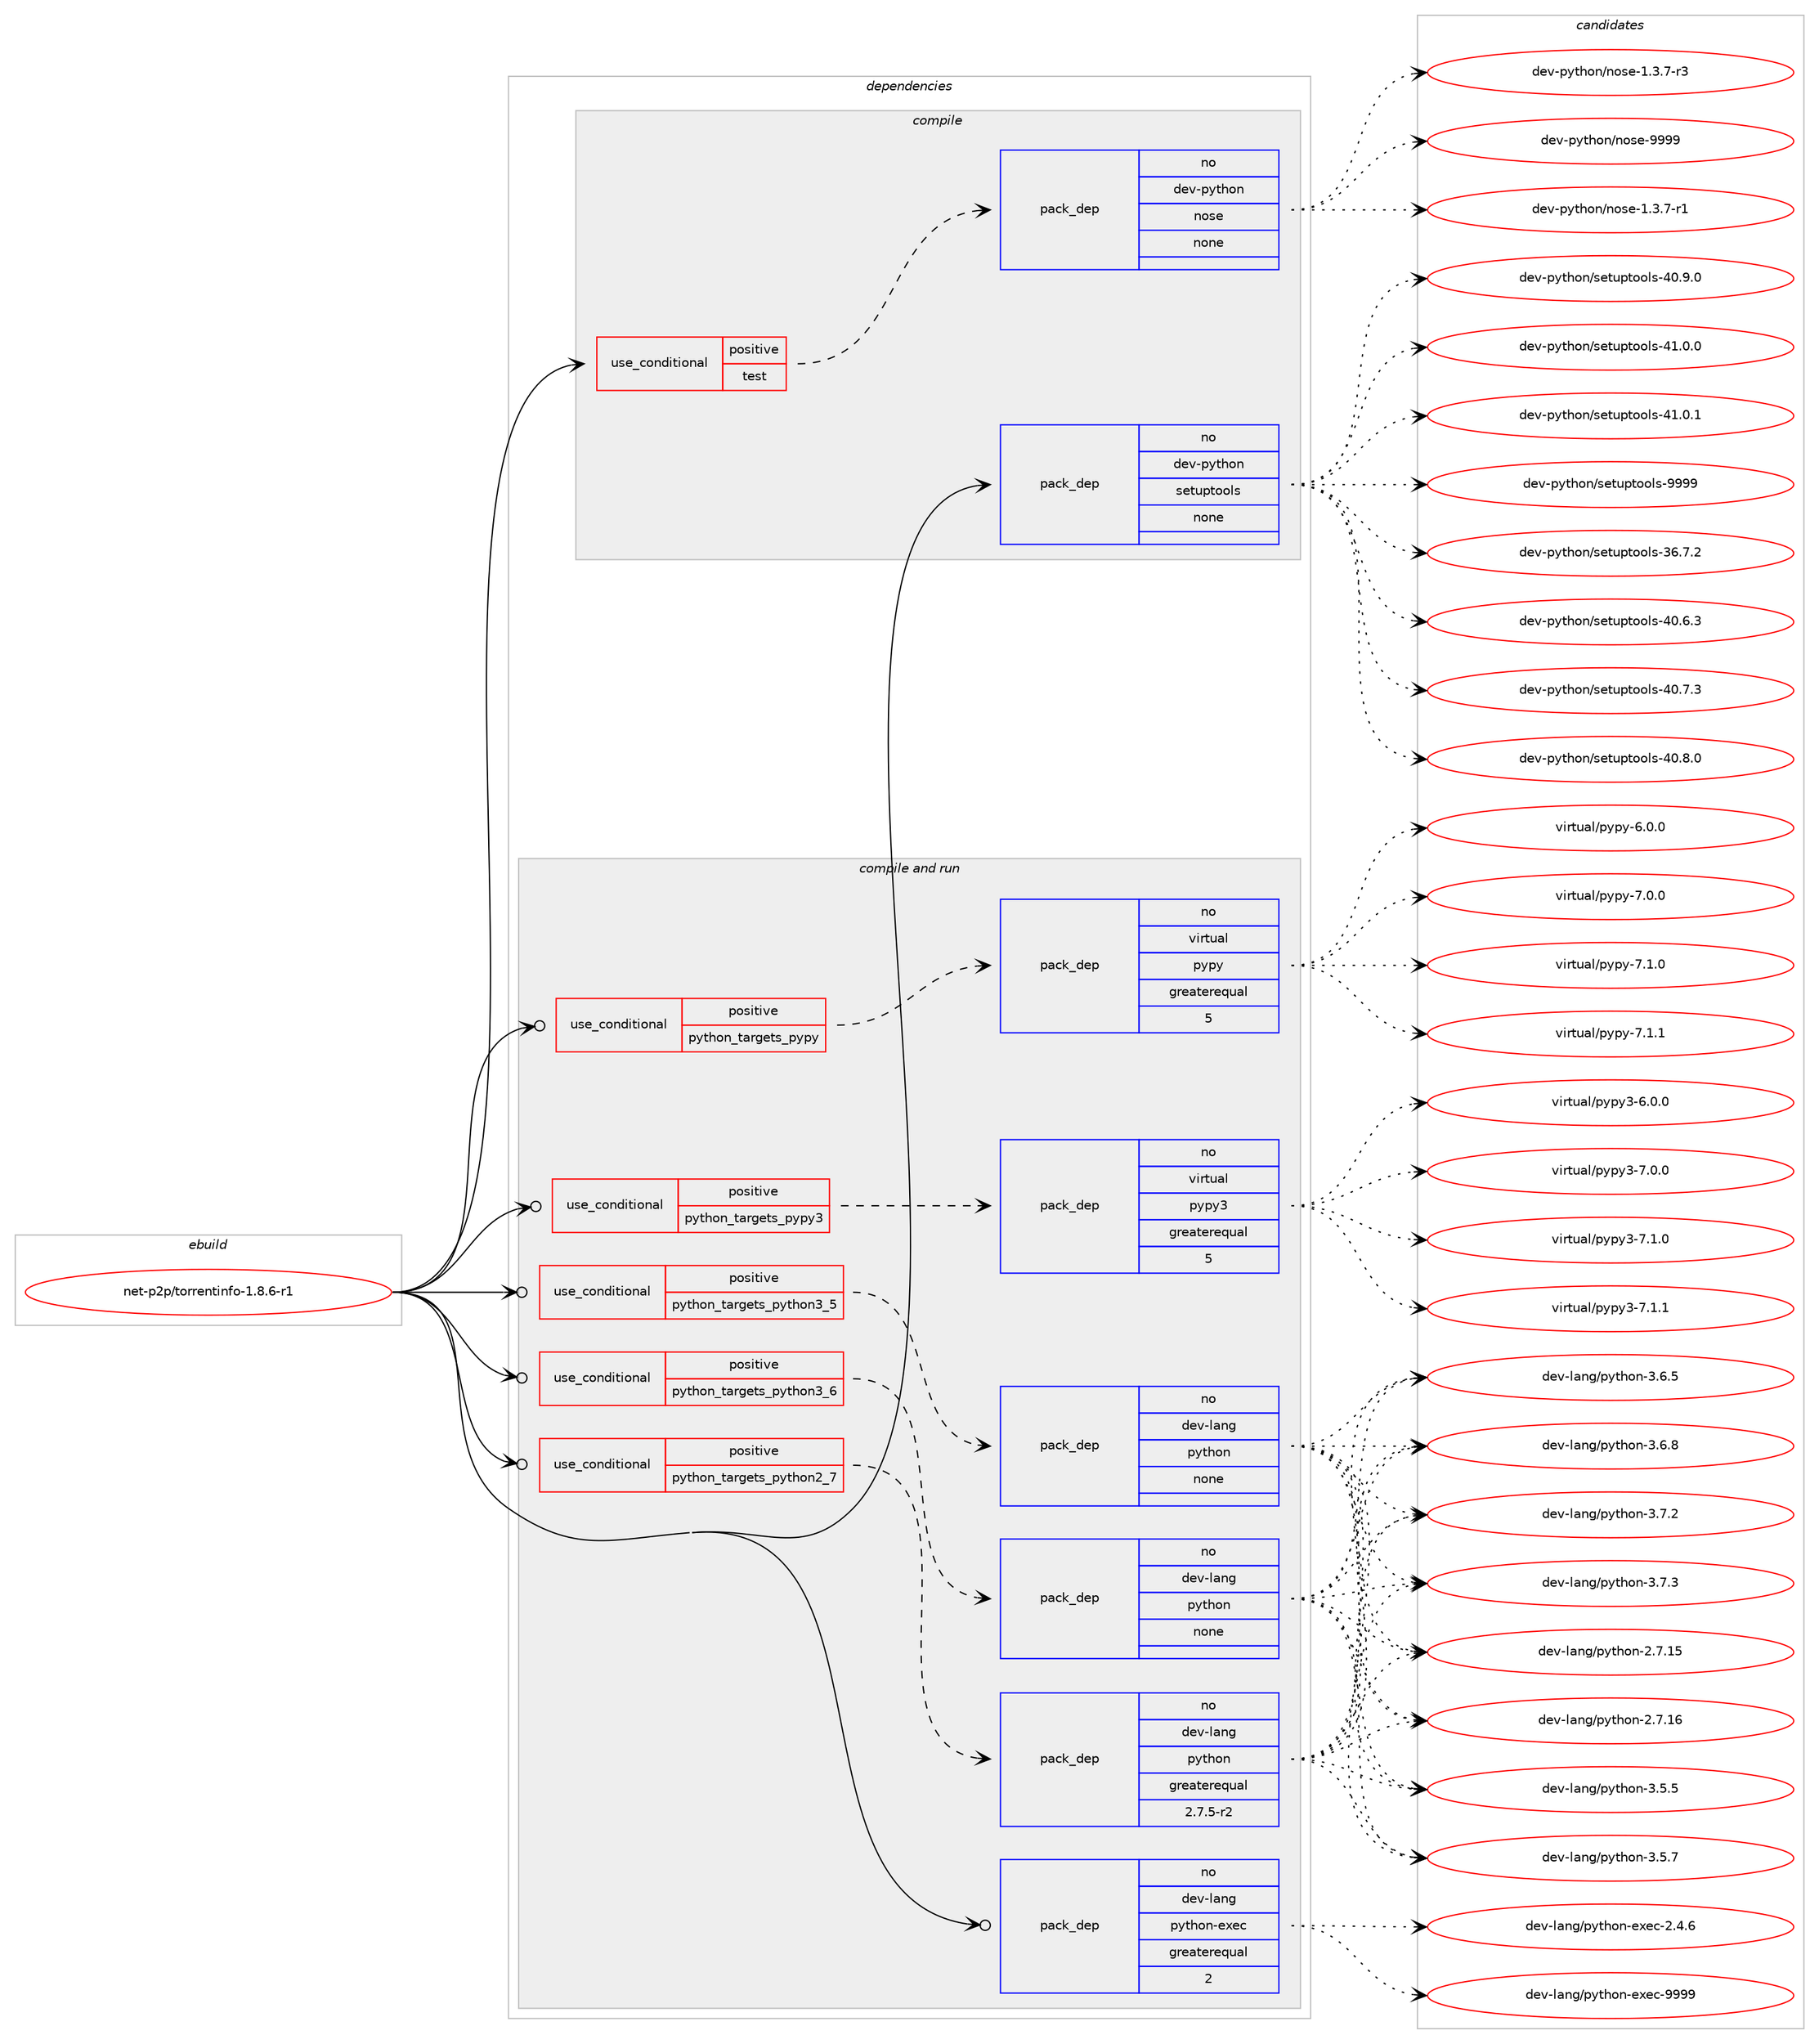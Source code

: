 digraph prolog {

# *************
# Graph options
# *************

newrank=true;
concentrate=true;
compound=true;
graph [rankdir=LR,fontname=Helvetica,fontsize=10,ranksep=1.5];#, ranksep=2.5, nodesep=0.2];
edge  [arrowhead=vee];
node  [fontname=Helvetica,fontsize=10];

# **********
# The ebuild
# **********

subgraph cluster_leftcol {
color=gray;
rank=same;
label=<<i>ebuild</i>>;
id [label="net-p2p/torrentinfo-1.8.6-r1", color=red, width=4, href="../net-p2p/torrentinfo-1.8.6-r1.svg"];
}

# ****************
# The dependencies
# ****************

subgraph cluster_midcol {
color=gray;
label=<<i>dependencies</i>>;
subgraph cluster_compile {
fillcolor="#eeeeee";
style=filled;
label=<<i>compile</i>>;
subgraph cond930 {
dependency3898 [label=<<TABLE BORDER="0" CELLBORDER="1" CELLSPACING="0" CELLPADDING="4"><TR><TD ROWSPAN="3" CELLPADDING="10">use_conditional</TD></TR><TR><TD>positive</TD></TR><TR><TD>test</TD></TR></TABLE>>, shape=none, color=red];
subgraph pack2903 {
dependency3899 [label=<<TABLE BORDER="0" CELLBORDER="1" CELLSPACING="0" CELLPADDING="4" WIDTH="220"><TR><TD ROWSPAN="6" CELLPADDING="30">pack_dep</TD></TR><TR><TD WIDTH="110">no</TD></TR><TR><TD>dev-python</TD></TR><TR><TD>nose</TD></TR><TR><TD>none</TD></TR><TR><TD></TD></TR></TABLE>>, shape=none, color=blue];
}
dependency3898:e -> dependency3899:w [weight=20,style="dashed",arrowhead="vee"];
}
id:e -> dependency3898:w [weight=20,style="solid",arrowhead="vee"];
subgraph pack2904 {
dependency3900 [label=<<TABLE BORDER="0" CELLBORDER="1" CELLSPACING="0" CELLPADDING="4" WIDTH="220"><TR><TD ROWSPAN="6" CELLPADDING="30">pack_dep</TD></TR><TR><TD WIDTH="110">no</TD></TR><TR><TD>dev-python</TD></TR><TR><TD>setuptools</TD></TR><TR><TD>none</TD></TR><TR><TD></TD></TR></TABLE>>, shape=none, color=blue];
}
id:e -> dependency3900:w [weight=20,style="solid",arrowhead="vee"];
}
subgraph cluster_compileandrun {
fillcolor="#eeeeee";
style=filled;
label=<<i>compile and run</i>>;
subgraph cond931 {
dependency3901 [label=<<TABLE BORDER="0" CELLBORDER="1" CELLSPACING="0" CELLPADDING="4"><TR><TD ROWSPAN="3" CELLPADDING="10">use_conditional</TD></TR><TR><TD>positive</TD></TR><TR><TD>python_targets_pypy</TD></TR></TABLE>>, shape=none, color=red];
subgraph pack2905 {
dependency3902 [label=<<TABLE BORDER="0" CELLBORDER="1" CELLSPACING="0" CELLPADDING="4" WIDTH="220"><TR><TD ROWSPAN="6" CELLPADDING="30">pack_dep</TD></TR><TR><TD WIDTH="110">no</TD></TR><TR><TD>virtual</TD></TR><TR><TD>pypy</TD></TR><TR><TD>greaterequal</TD></TR><TR><TD>5</TD></TR></TABLE>>, shape=none, color=blue];
}
dependency3901:e -> dependency3902:w [weight=20,style="dashed",arrowhead="vee"];
}
id:e -> dependency3901:w [weight=20,style="solid",arrowhead="odotvee"];
subgraph cond932 {
dependency3903 [label=<<TABLE BORDER="0" CELLBORDER="1" CELLSPACING="0" CELLPADDING="4"><TR><TD ROWSPAN="3" CELLPADDING="10">use_conditional</TD></TR><TR><TD>positive</TD></TR><TR><TD>python_targets_pypy3</TD></TR></TABLE>>, shape=none, color=red];
subgraph pack2906 {
dependency3904 [label=<<TABLE BORDER="0" CELLBORDER="1" CELLSPACING="0" CELLPADDING="4" WIDTH="220"><TR><TD ROWSPAN="6" CELLPADDING="30">pack_dep</TD></TR><TR><TD WIDTH="110">no</TD></TR><TR><TD>virtual</TD></TR><TR><TD>pypy3</TD></TR><TR><TD>greaterequal</TD></TR><TR><TD>5</TD></TR></TABLE>>, shape=none, color=blue];
}
dependency3903:e -> dependency3904:w [weight=20,style="dashed",arrowhead="vee"];
}
id:e -> dependency3903:w [weight=20,style="solid",arrowhead="odotvee"];
subgraph cond933 {
dependency3905 [label=<<TABLE BORDER="0" CELLBORDER="1" CELLSPACING="0" CELLPADDING="4"><TR><TD ROWSPAN="3" CELLPADDING="10">use_conditional</TD></TR><TR><TD>positive</TD></TR><TR><TD>python_targets_python2_7</TD></TR></TABLE>>, shape=none, color=red];
subgraph pack2907 {
dependency3906 [label=<<TABLE BORDER="0" CELLBORDER="1" CELLSPACING="0" CELLPADDING="4" WIDTH="220"><TR><TD ROWSPAN="6" CELLPADDING="30">pack_dep</TD></TR><TR><TD WIDTH="110">no</TD></TR><TR><TD>dev-lang</TD></TR><TR><TD>python</TD></TR><TR><TD>greaterequal</TD></TR><TR><TD>2.7.5-r2</TD></TR></TABLE>>, shape=none, color=blue];
}
dependency3905:e -> dependency3906:w [weight=20,style="dashed",arrowhead="vee"];
}
id:e -> dependency3905:w [weight=20,style="solid",arrowhead="odotvee"];
subgraph cond934 {
dependency3907 [label=<<TABLE BORDER="0" CELLBORDER="1" CELLSPACING="0" CELLPADDING="4"><TR><TD ROWSPAN="3" CELLPADDING="10">use_conditional</TD></TR><TR><TD>positive</TD></TR><TR><TD>python_targets_python3_5</TD></TR></TABLE>>, shape=none, color=red];
subgraph pack2908 {
dependency3908 [label=<<TABLE BORDER="0" CELLBORDER="1" CELLSPACING="0" CELLPADDING="4" WIDTH="220"><TR><TD ROWSPAN="6" CELLPADDING="30">pack_dep</TD></TR><TR><TD WIDTH="110">no</TD></TR><TR><TD>dev-lang</TD></TR><TR><TD>python</TD></TR><TR><TD>none</TD></TR><TR><TD></TD></TR></TABLE>>, shape=none, color=blue];
}
dependency3907:e -> dependency3908:w [weight=20,style="dashed",arrowhead="vee"];
}
id:e -> dependency3907:w [weight=20,style="solid",arrowhead="odotvee"];
subgraph cond935 {
dependency3909 [label=<<TABLE BORDER="0" CELLBORDER="1" CELLSPACING="0" CELLPADDING="4"><TR><TD ROWSPAN="3" CELLPADDING="10">use_conditional</TD></TR><TR><TD>positive</TD></TR><TR><TD>python_targets_python3_6</TD></TR></TABLE>>, shape=none, color=red];
subgraph pack2909 {
dependency3910 [label=<<TABLE BORDER="0" CELLBORDER="1" CELLSPACING="0" CELLPADDING="4" WIDTH="220"><TR><TD ROWSPAN="6" CELLPADDING="30">pack_dep</TD></TR><TR><TD WIDTH="110">no</TD></TR><TR><TD>dev-lang</TD></TR><TR><TD>python</TD></TR><TR><TD>none</TD></TR><TR><TD></TD></TR></TABLE>>, shape=none, color=blue];
}
dependency3909:e -> dependency3910:w [weight=20,style="dashed",arrowhead="vee"];
}
id:e -> dependency3909:w [weight=20,style="solid",arrowhead="odotvee"];
subgraph pack2910 {
dependency3911 [label=<<TABLE BORDER="0" CELLBORDER="1" CELLSPACING="0" CELLPADDING="4" WIDTH="220"><TR><TD ROWSPAN="6" CELLPADDING="30">pack_dep</TD></TR><TR><TD WIDTH="110">no</TD></TR><TR><TD>dev-lang</TD></TR><TR><TD>python-exec</TD></TR><TR><TD>greaterequal</TD></TR><TR><TD>2</TD></TR></TABLE>>, shape=none, color=blue];
}
id:e -> dependency3911:w [weight=20,style="solid",arrowhead="odotvee"];
}
subgraph cluster_run {
fillcolor="#eeeeee";
style=filled;
label=<<i>run</i>>;
}
}

# **************
# The candidates
# **************

subgraph cluster_choices {
rank=same;
color=gray;
label=<<i>candidates</i>>;

subgraph choice2903 {
color=black;
nodesep=1;
choice10010111845112121116104111110471101111151014549465146554511449 [label="dev-python/nose-1.3.7-r1", color=red, width=4,href="../dev-python/nose-1.3.7-r1.svg"];
choice10010111845112121116104111110471101111151014549465146554511451 [label="dev-python/nose-1.3.7-r3", color=red, width=4,href="../dev-python/nose-1.3.7-r3.svg"];
choice10010111845112121116104111110471101111151014557575757 [label="dev-python/nose-9999", color=red, width=4,href="../dev-python/nose-9999.svg"];
dependency3899:e -> choice10010111845112121116104111110471101111151014549465146554511449:w [style=dotted,weight="100"];
dependency3899:e -> choice10010111845112121116104111110471101111151014549465146554511451:w [style=dotted,weight="100"];
dependency3899:e -> choice10010111845112121116104111110471101111151014557575757:w [style=dotted,weight="100"];
}
subgraph choice2904 {
color=black;
nodesep=1;
choice100101118451121211161041111104711510111611711211611111110811545515446554650 [label="dev-python/setuptools-36.7.2", color=red, width=4,href="../dev-python/setuptools-36.7.2.svg"];
choice100101118451121211161041111104711510111611711211611111110811545524846544651 [label="dev-python/setuptools-40.6.3", color=red, width=4,href="../dev-python/setuptools-40.6.3.svg"];
choice100101118451121211161041111104711510111611711211611111110811545524846554651 [label="dev-python/setuptools-40.7.3", color=red, width=4,href="../dev-python/setuptools-40.7.3.svg"];
choice100101118451121211161041111104711510111611711211611111110811545524846564648 [label="dev-python/setuptools-40.8.0", color=red, width=4,href="../dev-python/setuptools-40.8.0.svg"];
choice100101118451121211161041111104711510111611711211611111110811545524846574648 [label="dev-python/setuptools-40.9.0", color=red, width=4,href="../dev-python/setuptools-40.9.0.svg"];
choice100101118451121211161041111104711510111611711211611111110811545524946484648 [label="dev-python/setuptools-41.0.0", color=red, width=4,href="../dev-python/setuptools-41.0.0.svg"];
choice100101118451121211161041111104711510111611711211611111110811545524946484649 [label="dev-python/setuptools-41.0.1", color=red, width=4,href="../dev-python/setuptools-41.0.1.svg"];
choice10010111845112121116104111110471151011161171121161111111081154557575757 [label="dev-python/setuptools-9999", color=red, width=4,href="../dev-python/setuptools-9999.svg"];
dependency3900:e -> choice100101118451121211161041111104711510111611711211611111110811545515446554650:w [style=dotted,weight="100"];
dependency3900:e -> choice100101118451121211161041111104711510111611711211611111110811545524846544651:w [style=dotted,weight="100"];
dependency3900:e -> choice100101118451121211161041111104711510111611711211611111110811545524846554651:w [style=dotted,weight="100"];
dependency3900:e -> choice100101118451121211161041111104711510111611711211611111110811545524846564648:w [style=dotted,weight="100"];
dependency3900:e -> choice100101118451121211161041111104711510111611711211611111110811545524846574648:w [style=dotted,weight="100"];
dependency3900:e -> choice100101118451121211161041111104711510111611711211611111110811545524946484648:w [style=dotted,weight="100"];
dependency3900:e -> choice100101118451121211161041111104711510111611711211611111110811545524946484649:w [style=dotted,weight="100"];
dependency3900:e -> choice10010111845112121116104111110471151011161171121161111111081154557575757:w [style=dotted,weight="100"];
}
subgraph choice2905 {
color=black;
nodesep=1;
choice1181051141161179710847112121112121455446484648 [label="virtual/pypy-6.0.0", color=red, width=4,href="../virtual/pypy-6.0.0.svg"];
choice1181051141161179710847112121112121455546484648 [label="virtual/pypy-7.0.0", color=red, width=4,href="../virtual/pypy-7.0.0.svg"];
choice1181051141161179710847112121112121455546494648 [label="virtual/pypy-7.1.0", color=red, width=4,href="../virtual/pypy-7.1.0.svg"];
choice1181051141161179710847112121112121455546494649 [label="virtual/pypy-7.1.1", color=red, width=4,href="../virtual/pypy-7.1.1.svg"];
dependency3902:e -> choice1181051141161179710847112121112121455446484648:w [style=dotted,weight="100"];
dependency3902:e -> choice1181051141161179710847112121112121455546484648:w [style=dotted,weight="100"];
dependency3902:e -> choice1181051141161179710847112121112121455546494648:w [style=dotted,weight="100"];
dependency3902:e -> choice1181051141161179710847112121112121455546494649:w [style=dotted,weight="100"];
}
subgraph choice2906 {
color=black;
nodesep=1;
choice118105114116117971084711212111212151455446484648 [label="virtual/pypy3-6.0.0", color=red, width=4,href="../virtual/pypy3-6.0.0.svg"];
choice118105114116117971084711212111212151455546484648 [label="virtual/pypy3-7.0.0", color=red, width=4,href="../virtual/pypy3-7.0.0.svg"];
choice118105114116117971084711212111212151455546494648 [label="virtual/pypy3-7.1.0", color=red, width=4,href="../virtual/pypy3-7.1.0.svg"];
choice118105114116117971084711212111212151455546494649 [label="virtual/pypy3-7.1.1", color=red, width=4,href="../virtual/pypy3-7.1.1.svg"];
dependency3904:e -> choice118105114116117971084711212111212151455446484648:w [style=dotted,weight="100"];
dependency3904:e -> choice118105114116117971084711212111212151455546484648:w [style=dotted,weight="100"];
dependency3904:e -> choice118105114116117971084711212111212151455546494648:w [style=dotted,weight="100"];
dependency3904:e -> choice118105114116117971084711212111212151455546494649:w [style=dotted,weight="100"];
}
subgraph choice2907 {
color=black;
nodesep=1;
choice10010111845108971101034711212111610411111045504655464953 [label="dev-lang/python-2.7.15", color=red, width=4,href="../dev-lang/python-2.7.15.svg"];
choice10010111845108971101034711212111610411111045504655464954 [label="dev-lang/python-2.7.16", color=red, width=4,href="../dev-lang/python-2.7.16.svg"];
choice100101118451089711010347112121116104111110455146534653 [label="dev-lang/python-3.5.5", color=red, width=4,href="../dev-lang/python-3.5.5.svg"];
choice100101118451089711010347112121116104111110455146534655 [label="dev-lang/python-3.5.7", color=red, width=4,href="../dev-lang/python-3.5.7.svg"];
choice100101118451089711010347112121116104111110455146544653 [label="dev-lang/python-3.6.5", color=red, width=4,href="../dev-lang/python-3.6.5.svg"];
choice100101118451089711010347112121116104111110455146544656 [label="dev-lang/python-3.6.8", color=red, width=4,href="../dev-lang/python-3.6.8.svg"];
choice100101118451089711010347112121116104111110455146554650 [label="dev-lang/python-3.7.2", color=red, width=4,href="../dev-lang/python-3.7.2.svg"];
choice100101118451089711010347112121116104111110455146554651 [label="dev-lang/python-3.7.3", color=red, width=4,href="../dev-lang/python-3.7.3.svg"];
dependency3906:e -> choice10010111845108971101034711212111610411111045504655464953:w [style=dotted,weight="100"];
dependency3906:e -> choice10010111845108971101034711212111610411111045504655464954:w [style=dotted,weight="100"];
dependency3906:e -> choice100101118451089711010347112121116104111110455146534653:w [style=dotted,weight="100"];
dependency3906:e -> choice100101118451089711010347112121116104111110455146534655:w [style=dotted,weight="100"];
dependency3906:e -> choice100101118451089711010347112121116104111110455146544653:w [style=dotted,weight="100"];
dependency3906:e -> choice100101118451089711010347112121116104111110455146544656:w [style=dotted,weight="100"];
dependency3906:e -> choice100101118451089711010347112121116104111110455146554650:w [style=dotted,weight="100"];
dependency3906:e -> choice100101118451089711010347112121116104111110455146554651:w [style=dotted,weight="100"];
}
subgraph choice2908 {
color=black;
nodesep=1;
choice10010111845108971101034711212111610411111045504655464953 [label="dev-lang/python-2.7.15", color=red, width=4,href="../dev-lang/python-2.7.15.svg"];
choice10010111845108971101034711212111610411111045504655464954 [label="dev-lang/python-2.7.16", color=red, width=4,href="../dev-lang/python-2.7.16.svg"];
choice100101118451089711010347112121116104111110455146534653 [label="dev-lang/python-3.5.5", color=red, width=4,href="../dev-lang/python-3.5.5.svg"];
choice100101118451089711010347112121116104111110455146534655 [label="dev-lang/python-3.5.7", color=red, width=4,href="../dev-lang/python-3.5.7.svg"];
choice100101118451089711010347112121116104111110455146544653 [label="dev-lang/python-3.6.5", color=red, width=4,href="../dev-lang/python-3.6.5.svg"];
choice100101118451089711010347112121116104111110455146544656 [label="dev-lang/python-3.6.8", color=red, width=4,href="../dev-lang/python-3.6.8.svg"];
choice100101118451089711010347112121116104111110455146554650 [label="dev-lang/python-3.7.2", color=red, width=4,href="../dev-lang/python-3.7.2.svg"];
choice100101118451089711010347112121116104111110455146554651 [label="dev-lang/python-3.7.3", color=red, width=4,href="../dev-lang/python-3.7.3.svg"];
dependency3908:e -> choice10010111845108971101034711212111610411111045504655464953:w [style=dotted,weight="100"];
dependency3908:e -> choice10010111845108971101034711212111610411111045504655464954:w [style=dotted,weight="100"];
dependency3908:e -> choice100101118451089711010347112121116104111110455146534653:w [style=dotted,weight="100"];
dependency3908:e -> choice100101118451089711010347112121116104111110455146534655:w [style=dotted,weight="100"];
dependency3908:e -> choice100101118451089711010347112121116104111110455146544653:w [style=dotted,weight="100"];
dependency3908:e -> choice100101118451089711010347112121116104111110455146544656:w [style=dotted,weight="100"];
dependency3908:e -> choice100101118451089711010347112121116104111110455146554650:w [style=dotted,weight="100"];
dependency3908:e -> choice100101118451089711010347112121116104111110455146554651:w [style=dotted,weight="100"];
}
subgraph choice2909 {
color=black;
nodesep=1;
choice10010111845108971101034711212111610411111045504655464953 [label="dev-lang/python-2.7.15", color=red, width=4,href="../dev-lang/python-2.7.15.svg"];
choice10010111845108971101034711212111610411111045504655464954 [label="dev-lang/python-2.7.16", color=red, width=4,href="../dev-lang/python-2.7.16.svg"];
choice100101118451089711010347112121116104111110455146534653 [label="dev-lang/python-3.5.5", color=red, width=4,href="../dev-lang/python-3.5.5.svg"];
choice100101118451089711010347112121116104111110455146534655 [label="dev-lang/python-3.5.7", color=red, width=4,href="../dev-lang/python-3.5.7.svg"];
choice100101118451089711010347112121116104111110455146544653 [label="dev-lang/python-3.6.5", color=red, width=4,href="../dev-lang/python-3.6.5.svg"];
choice100101118451089711010347112121116104111110455146544656 [label="dev-lang/python-3.6.8", color=red, width=4,href="../dev-lang/python-3.6.8.svg"];
choice100101118451089711010347112121116104111110455146554650 [label="dev-lang/python-3.7.2", color=red, width=4,href="../dev-lang/python-3.7.2.svg"];
choice100101118451089711010347112121116104111110455146554651 [label="dev-lang/python-3.7.3", color=red, width=4,href="../dev-lang/python-3.7.3.svg"];
dependency3910:e -> choice10010111845108971101034711212111610411111045504655464953:w [style=dotted,weight="100"];
dependency3910:e -> choice10010111845108971101034711212111610411111045504655464954:w [style=dotted,weight="100"];
dependency3910:e -> choice100101118451089711010347112121116104111110455146534653:w [style=dotted,weight="100"];
dependency3910:e -> choice100101118451089711010347112121116104111110455146534655:w [style=dotted,weight="100"];
dependency3910:e -> choice100101118451089711010347112121116104111110455146544653:w [style=dotted,weight="100"];
dependency3910:e -> choice100101118451089711010347112121116104111110455146544656:w [style=dotted,weight="100"];
dependency3910:e -> choice100101118451089711010347112121116104111110455146554650:w [style=dotted,weight="100"];
dependency3910:e -> choice100101118451089711010347112121116104111110455146554651:w [style=dotted,weight="100"];
}
subgraph choice2910 {
color=black;
nodesep=1;
choice1001011184510897110103471121211161041111104510112010199455046524654 [label="dev-lang/python-exec-2.4.6", color=red, width=4,href="../dev-lang/python-exec-2.4.6.svg"];
choice10010111845108971101034711212111610411111045101120101994557575757 [label="dev-lang/python-exec-9999", color=red, width=4,href="../dev-lang/python-exec-9999.svg"];
dependency3911:e -> choice1001011184510897110103471121211161041111104510112010199455046524654:w [style=dotted,weight="100"];
dependency3911:e -> choice10010111845108971101034711212111610411111045101120101994557575757:w [style=dotted,weight="100"];
}
}

}
